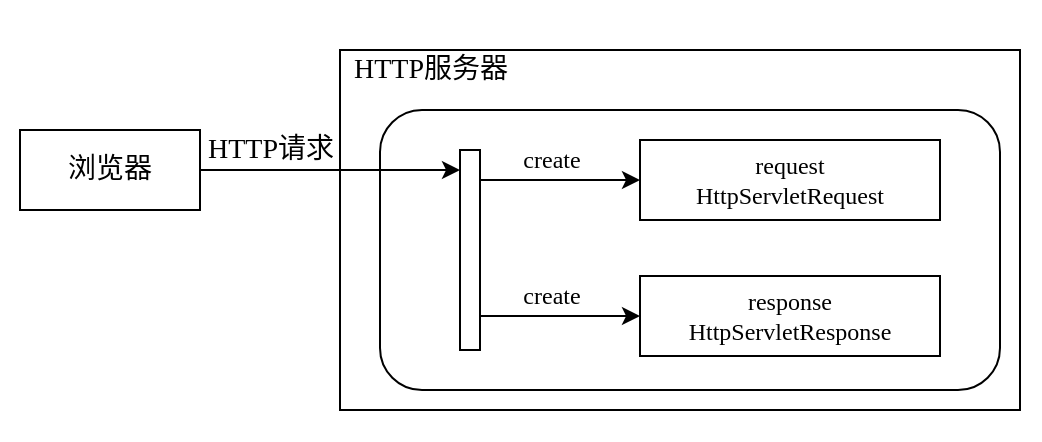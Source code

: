 <mxfile version="13.7.9" type="device"><diagram id="HbgX5tSahmtOk-y-UAF7" name="第 1 页"><mxGraphModel dx="738" dy="430" grid="1" gridSize="10" guides="1" tooltips="1" connect="1" arrows="1" fold="1" page="1" pageScale="1" pageWidth="827" pageHeight="1169" math="0" shadow="0"><root><mxCell id="0"/><mxCell id="1" parent="0"/><mxCell id="Ax7vYBvqSVX-C0TbFd_l-17" value="" style="rounded=0;whiteSpace=wrap;html=1;strokeColor=none;" vertex="1" parent="1"><mxGeometry x="40" y="255" width="520" height="220" as="geometry"/></mxCell><mxCell id="Ax7vYBvqSVX-C0TbFd_l-1" value="&lt;font face=&quot;Source Han Sans CN Regular&quot; style=&quot;font-size: 14px&quot;&gt;浏览器&lt;/font&gt;" style="rounded=0;whiteSpace=wrap;html=1;" vertex="1" parent="1"><mxGeometry x="50" y="320" width="90" height="40" as="geometry"/></mxCell><mxCell id="Ax7vYBvqSVX-C0TbFd_l-4" value="" style="rounded=0;whiteSpace=wrap;html=1;" vertex="1" parent="1"><mxGeometry x="210" y="280" width="340" height="180" as="geometry"/></mxCell><mxCell id="Ax7vYBvqSVX-C0TbFd_l-5" value="&lt;font face=&quot;Source Han Sans CN Regular&quot; style=&quot;font-size: 14px&quot;&gt;HTTP服务器&lt;/font&gt;" style="text;html=1;align=center;verticalAlign=middle;resizable=0;points=[];autosize=1;" vertex="1" parent="1"><mxGeometry x="210" y="280" width="90" height="20" as="geometry"/></mxCell><mxCell id="Ax7vYBvqSVX-C0TbFd_l-7" value="" style="rounded=1;whiteSpace=wrap;html=1;" vertex="1" parent="1"><mxGeometry x="230" y="310" width="310" height="140" as="geometry"/></mxCell><mxCell id="Ax7vYBvqSVX-C0TbFd_l-8" value="&lt;font face=&quot;Source Han Sans CN Regular&quot; style=&quot;font-size: 14px&quot;&gt;HTTP请求&lt;/font&gt;" style="edgeLabel;html=1;align=center;verticalAlign=middle;resizable=0;points=[];" vertex="1" connectable="0" parent="1"><mxGeometry x="175" y="330" as="geometry"/></mxCell><mxCell id="Ax7vYBvqSVX-C0TbFd_l-10" style="edgeStyle=orthogonalEdgeStyle;rounded=0;orthogonalLoop=1;jettySize=auto;html=1;exitX=1;exitY=0.5;exitDx=0;exitDy=0;" edge="1" parent="1" source="Ax7vYBvqSVX-C0TbFd_l-1"><mxGeometry relative="1" as="geometry"><mxPoint x="270" y="340" as="targetPoint"/></mxGeometry></mxCell><mxCell id="Ax7vYBvqSVX-C0TbFd_l-11" value="" style="rounded=0;whiteSpace=wrap;html=1;" vertex="1" parent="1"><mxGeometry x="270" y="330" width="10" height="100" as="geometry"/></mxCell><mxCell id="Ax7vYBvqSVX-C0TbFd_l-12" style="edgeStyle=orthogonalEdgeStyle;rounded=0;orthogonalLoop=1;jettySize=auto;html=1;" edge="1" parent="1" source="Ax7vYBvqSVX-C0TbFd_l-11" target="Ax7vYBvqSVX-C0TbFd_l-14"><mxGeometry relative="1" as="geometry"><mxPoint x="290" y="345" as="sourcePoint"/><mxPoint x="330" y="353" as="targetPoint"/><Array as="points"><mxPoint x="290" y="345"/><mxPoint x="290" y="345"/></Array></mxGeometry></mxCell><mxCell id="Ax7vYBvqSVX-C0TbFd_l-13" style="edgeStyle=orthogonalEdgeStyle;rounded=0;orthogonalLoop=1;jettySize=auto;html=1;entryX=0;entryY=0.5;entryDx=0;entryDy=0;" edge="1" parent="1" source="Ax7vYBvqSVX-C0TbFd_l-11" target="Ax7vYBvqSVX-C0TbFd_l-16"><mxGeometry relative="1" as="geometry"><mxPoint x="320" y="390" as="sourcePoint"/><mxPoint x="374" y="395" as="targetPoint"/><Array as="points"><mxPoint x="310" y="413"/><mxPoint x="310" y="413"/></Array></mxGeometry></mxCell><mxCell id="Ax7vYBvqSVX-C0TbFd_l-14" value="&lt;font style=&quot;font-size: 12px&quot; face=&quot;Monaco&quot;&gt;request&lt;br&gt;HttpServletRequest&lt;/font&gt;" style="rounded=0;whiteSpace=wrap;html=1;" vertex="1" parent="1"><mxGeometry x="360" y="325" width="150" height="40" as="geometry"/></mxCell><mxCell id="Ax7vYBvqSVX-C0TbFd_l-16" value="&lt;font style=&quot;font-size: 12px&quot; face=&quot;Monaco&quot;&gt;response&lt;br&gt;HttpServletResponse&lt;/font&gt;" style="rounded=0;whiteSpace=wrap;html=1;" vertex="1" parent="1"><mxGeometry x="360" y="393" width="150" height="40" as="geometry"/></mxCell><mxCell id="Ax7vYBvqSVX-C0TbFd_l-19" value="&lt;font face=&quot;Source Han Sans CN Regular&quot;&gt;create&lt;/font&gt;" style="text;html=1;strokeColor=none;fillColor=none;align=center;verticalAlign=middle;whiteSpace=wrap;rounded=0;" vertex="1" parent="1"><mxGeometry x="296" y="325" width="40" height="20" as="geometry"/></mxCell><mxCell id="Ax7vYBvqSVX-C0TbFd_l-21" value="&lt;font face=&quot;Source Han Sans CN Regular&quot;&gt;create&lt;/font&gt;" style="text;html=1;strokeColor=none;fillColor=none;align=center;verticalAlign=middle;whiteSpace=wrap;rounded=0;" vertex="1" parent="1"><mxGeometry x="296" y="393" width="40" height="20" as="geometry"/></mxCell></root></mxGraphModel></diagram></mxfile>